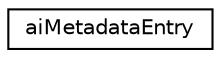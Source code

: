 digraph "Graphical Class Hierarchy"
{
  edge [fontname="Helvetica",fontsize="10",labelfontname="Helvetica",labelfontsize="10"];
  node [fontname="Helvetica",fontsize="10",shape=record];
  rankdir="LR";
  Node1 [label="aiMetadataEntry",height=0.2,width=0.4,color="black", fillcolor="white", style="filled",URL="$structai_metadata_entry.html"];
}
